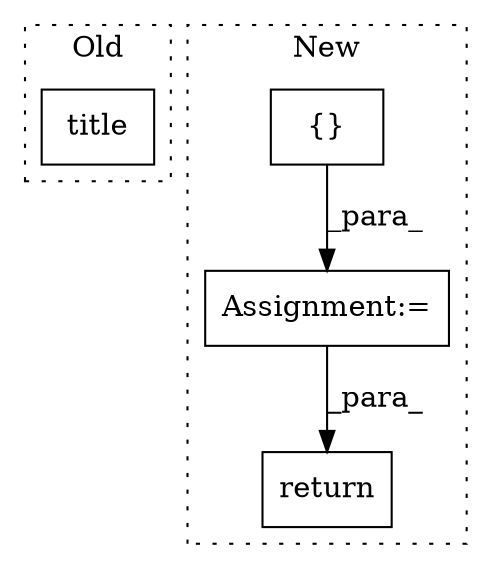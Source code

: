 digraph G {
subgraph cluster0 {
1 [label="title" a="32" s="5771,5786" l="6,1" shape="box"];
label = "Old";
style="dotted";
}
subgraph cluster1 {
2 [label="return" a="41" s="5933" l="7" shape="box"];
3 [label="Assignment:=" a="7" s="5752" l="1" shape="box"];
4 [label="{}" a="4" s="5774,5797" l="1,1" shape="box"];
label = "New";
style="dotted";
}
3 -> 2 [label="_para_"];
4 -> 3 [label="_para_"];
}